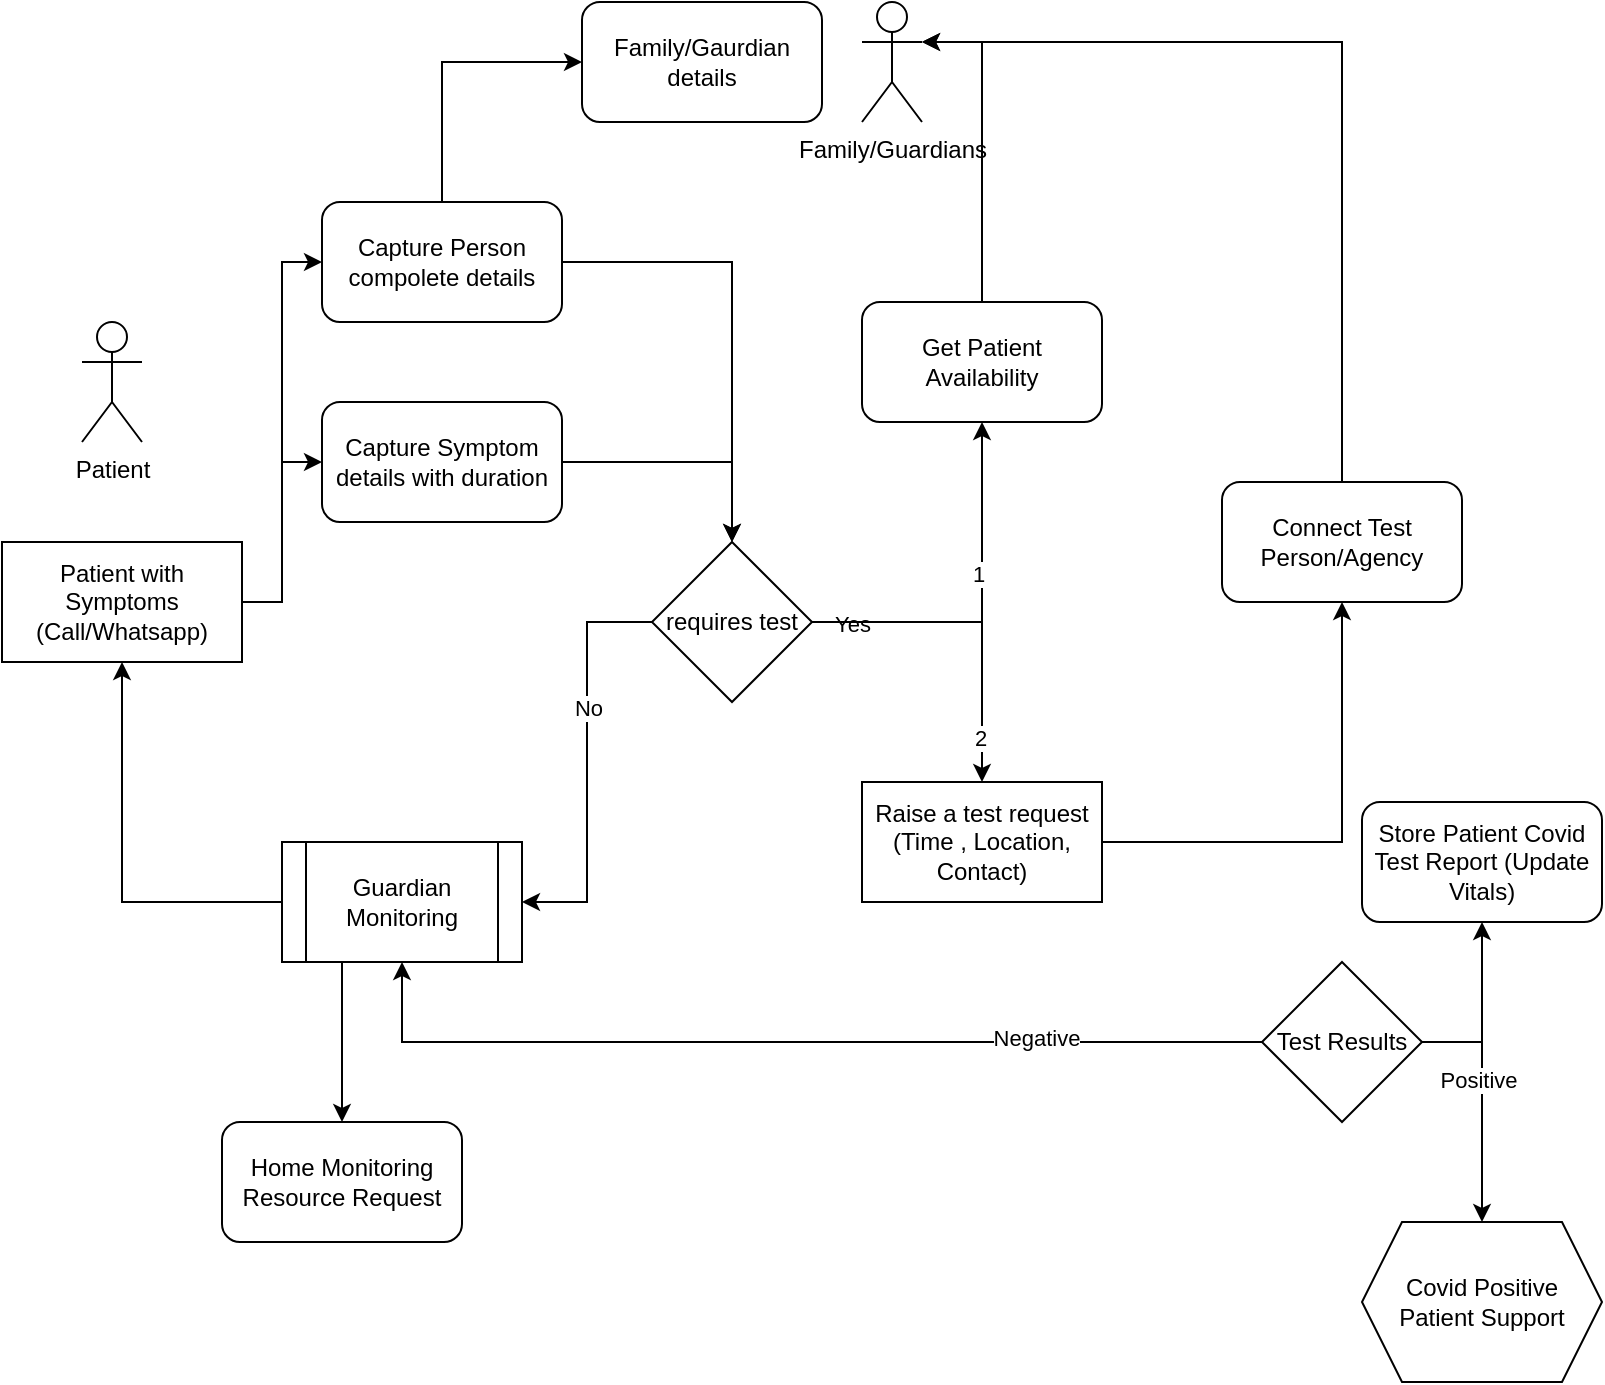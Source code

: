 <mxfile version="14.1.8" type="device"><diagram id="yua1yTeWB7gEBaxsvY1F" name="Page-1"><mxGraphModel dx="1092" dy="494" grid="1" gridSize="10" guides="1" tooltips="1" connect="1" arrows="1" fold="1" page="1" pageScale="1" pageWidth="850" pageHeight="1100" math="0" shadow="0"><root><mxCell id="0"/><mxCell id="1" parent="0"/><mxCell id="qzBA5sKqeL9kmqaulYhn-8" style="edgeStyle=orthogonalEdgeStyle;rounded=0;orthogonalLoop=1;jettySize=auto;html=1;entryX=0;entryY=0.5;entryDx=0;entryDy=0;" parent="1" source="qzBA5sKqeL9kmqaulYhn-1" target="qzBA5sKqeL9kmqaulYhn-6" edge="1"><mxGeometry relative="1" as="geometry"/></mxCell><mxCell id="qzBA5sKqeL9kmqaulYhn-9" style="edgeStyle=orthogonalEdgeStyle;rounded=0;orthogonalLoop=1;jettySize=auto;html=1;entryX=0;entryY=0.5;entryDx=0;entryDy=0;" parent="1" source="qzBA5sKqeL9kmqaulYhn-1" target="qzBA5sKqeL9kmqaulYhn-7" edge="1"><mxGeometry relative="1" as="geometry"/></mxCell><mxCell id="qzBA5sKqeL9kmqaulYhn-1" value="Patient with Symptoms (Call/Whatsapp)" style="rounded=0;whiteSpace=wrap;html=1;" parent="1" vertex="1"><mxGeometry x="40" y="450" width="120" height="60" as="geometry"/></mxCell><mxCell id="qzBA5sKqeL9kmqaulYhn-12" style="edgeStyle=orthogonalEdgeStyle;rounded=0;orthogonalLoop=1;jettySize=auto;html=1;entryX=0.5;entryY=0;entryDx=0;entryDy=0;" parent="1" source="qzBA5sKqeL9kmqaulYhn-6" target="qzBA5sKqeL9kmqaulYhn-11" edge="1"><mxGeometry relative="1" as="geometry"/></mxCell><mxCell id="qzBA5sKqeL9kmqaulYhn-21" style="edgeStyle=orthogonalEdgeStyle;rounded=0;orthogonalLoop=1;jettySize=auto;html=1;entryX=0;entryY=0.5;entryDx=0;entryDy=0;" parent="1" source="qzBA5sKqeL9kmqaulYhn-6" target="qzBA5sKqeL9kmqaulYhn-20" edge="1"><mxGeometry relative="1" as="geometry"><Array as="points"><mxPoint x="260" y="210"/></Array></mxGeometry></mxCell><mxCell id="qzBA5sKqeL9kmqaulYhn-6" value="Capture Person compolete details" style="rounded=1;whiteSpace=wrap;html=1;" parent="1" vertex="1"><mxGeometry x="200" y="280" width="120" height="60" as="geometry"/></mxCell><mxCell id="qzBA5sKqeL9kmqaulYhn-13" style="edgeStyle=orthogonalEdgeStyle;rounded=0;orthogonalLoop=1;jettySize=auto;html=1;entryX=0.5;entryY=0;entryDx=0;entryDy=0;" parent="1" source="qzBA5sKqeL9kmqaulYhn-7" target="qzBA5sKqeL9kmqaulYhn-11" edge="1"><mxGeometry relative="1" as="geometry"/></mxCell><mxCell id="qzBA5sKqeL9kmqaulYhn-7" value="Capture Symptom details with duration" style="rounded=1;whiteSpace=wrap;html=1;" parent="1" vertex="1"><mxGeometry x="200" y="380" width="120" height="60" as="geometry"/></mxCell><mxCell id="qzBA5sKqeL9kmqaulYhn-16" style="edgeStyle=orthogonalEdgeStyle;rounded=0;orthogonalLoop=1;jettySize=auto;html=1;entryX=1;entryY=0.5;entryDx=0;entryDy=0;" parent="1" source="qzBA5sKqeL9kmqaulYhn-11" target="qzBA5sKqeL9kmqaulYhn-15" edge="1"><mxGeometry relative="1" as="geometry"/></mxCell><mxCell id="qzBA5sKqeL9kmqaulYhn-17" value="No" style="edgeLabel;html=1;align=center;verticalAlign=middle;resizable=0;points=[];" parent="qzBA5sKqeL9kmqaulYhn-16" vertex="1" connectable="0"><mxGeometry x="-0.279" relative="1" as="geometry"><mxPoint y="1" as="offset"/></mxGeometry></mxCell><mxCell id="qzBA5sKqeL9kmqaulYhn-22" style="edgeStyle=orthogonalEdgeStyle;rounded=0;orthogonalLoop=1;jettySize=auto;html=1;entryX=0.5;entryY=0;entryDx=0;entryDy=0;" parent="1" source="qzBA5sKqeL9kmqaulYhn-11" target="qzBA5sKqeL9kmqaulYhn-19" edge="1"><mxGeometry relative="1" as="geometry"/></mxCell><mxCell id="qzBA5sKqeL9kmqaulYhn-31" value="Yes" style="edgeLabel;html=1;align=center;verticalAlign=middle;resizable=0;points=[];" parent="qzBA5sKqeL9kmqaulYhn-22" vertex="1" connectable="0"><mxGeometry x="-0.755" y="-1" relative="1" as="geometry"><mxPoint as="offset"/></mxGeometry></mxCell><mxCell id="qzBA5sKqeL9kmqaulYhn-32" value="2" style="edgeLabel;html=1;align=center;verticalAlign=middle;resizable=0;points=[];" parent="qzBA5sKqeL9kmqaulYhn-22" vertex="1" connectable="0"><mxGeometry x="0.729" y="-1" relative="1" as="geometry"><mxPoint as="offset"/></mxGeometry></mxCell><mxCell id="qzBA5sKqeL9kmqaulYhn-34" style="edgeStyle=orthogonalEdgeStyle;rounded=0;orthogonalLoop=1;jettySize=auto;html=1;entryX=0.5;entryY=1;entryDx=0;entryDy=0;" parent="1" source="qzBA5sKqeL9kmqaulYhn-11" target="qzBA5sKqeL9kmqaulYhn-33" edge="1"><mxGeometry relative="1" as="geometry"/></mxCell><mxCell id="qzBA5sKqeL9kmqaulYhn-35" value="1" style="edgeLabel;html=1;align=center;verticalAlign=middle;resizable=0;points=[];" parent="qzBA5sKqeL9kmqaulYhn-34" vertex="1" connectable="0"><mxGeometry x="0.178" y="2" relative="1" as="geometry"><mxPoint as="offset"/></mxGeometry></mxCell><mxCell id="qzBA5sKqeL9kmqaulYhn-11" value="requires test" style="rhombus;whiteSpace=wrap;html=1;" parent="1" vertex="1"><mxGeometry x="365" y="450" width="80" height="80" as="geometry"/></mxCell><mxCell id="qzBA5sKqeL9kmqaulYhn-18" style="edgeStyle=orthogonalEdgeStyle;rounded=0;orthogonalLoop=1;jettySize=auto;html=1;entryX=0.5;entryY=1;entryDx=0;entryDy=0;exitX=0;exitY=0.5;exitDx=0;exitDy=0;" parent="1" source="qzBA5sKqeL9kmqaulYhn-15" target="qzBA5sKqeL9kmqaulYhn-1" edge="1"><mxGeometry relative="1" as="geometry"/></mxCell><mxCell id="gMhPnGjyGCRYJE9Cvkim-2" style="edgeStyle=orthogonalEdgeStyle;rounded=0;orthogonalLoop=1;jettySize=auto;html=1;entryX=0.5;entryY=0;entryDx=0;entryDy=0;exitX=0.25;exitY=1;exitDx=0;exitDy=0;" edge="1" parent="1" source="qzBA5sKqeL9kmqaulYhn-15" target="gMhPnGjyGCRYJE9Cvkim-1"><mxGeometry relative="1" as="geometry"/></mxCell><mxCell id="qzBA5sKqeL9kmqaulYhn-15" value="Guardian Monitoring" style="shape=process;whiteSpace=wrap;html=1;backgroundOutline=1;" parent="1" vertex="1"><mxGeometry x="180" y="600" width="120" height="60" as="geometry"/></mxCell><mxCell id="qzBA5sKqeL9kmqaulYhn-39" style="edgeStyle=orthogonalEdgeStyle;rounded=0;orthogonalLoop=1;jettySize=auto;html=1;" parent="1" source="qzBA5sKqeL9kmqaulYhn-19" target="qzBA5sKqeL9kmqaulYhn-38" edge="1"><mxGeometry relative="1" as="geometry"/></mxCell><mxCell id="qzBA5sKqeL9kmqaulYhn-19" value="Raise a test request&lt;br&gt;(Time , Location, Contact)" style="rounded=0;whiteSpace=wrap;html=1;" parent="1" vertex="1"><mxGeometry x="470" y="570" width="120" height="60" as="geometry"/></mxCell><mxCell id="qzBA5sKqeL9kmqaulYhn-20" value="Family/Gaurdian details" style="rounded=1;whiteSpace=wrap;html=1;" parent="1" vertex="1"><mxGeometry x="330" y="180" width="120" height="60" as="geometry"/></mxCell><mxCell id="qzBA5sKqeL9kmqaulYhn-23" value="Patient" style="shape=umlActor;verticalLabelPosition=bottom;verticalAlign=top;html=1;outlineConnect=0;" parent="1" vertex="1"><mxGeometry x="80" y="340" width="30" height="60" as="geometry"/></mxCell><mxCell id="qzBA5sKqeL9kmqaulYhn-24" value="Family/Guardians" style="shape=umlActor;verticalLabelPosition=bottom;verticalAlign=top;html=1;outlineConnect=0;" parent="1" vertex="1"><mxGeometry x="470" y="180" width="30" height="60" as="geometry"/></mxCell><mxCell id="qzBA5sKqeL9kmqaulYhn-37" style="edgeStyle=orthogonalEdgeStyle;rounded=0;orthogonalLoop=1;jettySize=auto;html=1;" parent="1" source="qzBA5sKqeL9kmqaulYhn-33" target="qzBA5sKqeL9kmqaulYhn-24" edge="1"><mxGeometry relative="1" as="geometry"><mxPoint x="510" y="200" as="targetPoint"/><Array as="points"><mxPoint x="530" y="200"/></Array></mxGeometry></mxCell><mxCell id="qzBA5sKqeL9kmqaulYhn-33" value="Get Patient Availability" style="rounded=1;whiteSpace=wrap;html=1;" parent="1" vertex="1"><mxGeometry x="470" y="330" width="120" height="60" as="geometry"/></mxCell><mxCell id="qzBA5sKqeL9kmqaulYhn-40" style="edgeStyle=orthogonalEdgeStyle;rounded=0;orthogonalLoop=1;jettySize=auto;html=1;entryX=1;entryY=0.333;entryDx=0;entryDy=0;entryPerimeter=0;" parent="1" source="qzBA5sKqeL9kmqaulYhn-38" target="qzBA5sKqeL9kmqaulYhn-24" edge="1"><mxGeometry relative="1" as="geometry"><Array as="points"><mxPoint x="710" y="200"/></Array></mxGeometry></mxCell><mxCell id="qzBA5sKqeL9kmqaulYhn-38" value="Connect Test Person/Agency" style="rounded=1;whiteSpace=wrap;html=1;" parent="1" vertex="1"><mxGeometry x="650" y="420" width="120" height="60" as="geometry"/></mxCell><mxCell id="qzBA5sKqeL9kmqaulYhn-42" style="edgeStyle=orthogonalEdgeStyle;rounded=0;orthogonalLoop=1;jettySize=auto;html=1;entryX=0.5;entryY=1;entryDx=0;entryDy=0;" parent="1" source="qzBA5sKqeL9kmqaulYhn-41" target="qzBA5sKqeL9kmqaulYhn-15" edge="1"><mxGeometry relative="1" as="geometry"/></mxCell><mxCell id="qzBA5sKqeL9kmqaulYhn-43" value="Negative" style="edgeLabel;html=1;align=center;verticalAlign=middle;resizable=0;points=[];" parent="qzBA5sKqeL9kmqaulYhn-42" vertex="1" connectable="0"><mxGeometry x="-0.52" y="-2" relative="1" as="geometry"><mxPoint as="offset"/></mxGeometry></mxCell><mxCell id="qzBA5sKqeL9kmqaulYhn-47" style="edgeStyle=orthogonalEdgeStyle;rounded=0;orthogonalLoop=1;jettySize=auto;html=1;entryX=0.5;entryY=0;entryDx=0;entryDy=0;" parent="1" source="qzBA5sKqeL9kmqaulYhn-41" target="qzBA5sKqeL9kmqaulYhn-46" edge="1"><mxGeometry relative="1" as="geometry"><Array as="points"><mxPoint x="780" y="700"/></Array></mxGeometry></mxCell><mxCell id="qzBA5sKqeL9kmqaulYhn-48" value="Positive" style="edgeLabel;html=1;align=center;verticalAlign=middle;resizable=0;points=[];" parent="qzBA5sKqeL9kmqaulYhn-47" vertex="1" connectable="0"><mxGeometry x="-0.183" y="-2" relative="1" as="geometry"><mxPoint as="offset"/></mxGeometry></mxCell><mxCell id="gMhPnGjyGCRYJE9Cvkim-4" style="edgeStyle=orthogonalEdgeStyle;rounded=0;orthogonalLoop=1;jettySize=auto;html=1;entryX=0.5;entryY=1;entryDx=0;entryDy=0;" edge="1" parent="1" source="qzBA5sKqeL9kmqaulYhn-41" target="gMhPnGjyGCRYJE9Cvkim-3"><mxGeometry relative="1" as="geometry"><Array as="points"><mxPoint x="780" y="700"/></Array></mxGeometry></mxCell><mxCell id="qzBA5sKqeL9kmqaulYhn-41" value="Test Results" style="rhombus;whiteSpace=wrap;html=1;" parent="1" vertex="1"><mxGeometry x="670" y="660" width="80" height="80" as="geometry"/></mxCell><mxCell id="qzBA5sKqeL9kmqaulYhn-46" value="Covid Positive &lt;br&gt;Patient Support" style="shape=hexagon;perimeter=hexagonPerimeter2;whiteSpace=wrap;html=1;fixedSize=1;" parent="1" vertex="1"><mxGeometry x="720" y="790" width="120" height="80" as="geometry"/></mxCell><mxCell id="gMhPnGjyGCRYJE9Cvkim-1" value="Home Monitoring Resource Request" style="rounded=1;whiteSpace=wrap;html=1;" vertex="1" parent="1"><mxGeometry x="150" y="740" width="120" height="60" as="geometry"/></mxCell><mxCell id="gMhPnGjyGCRYJE9Cvkim-3" value="Store Patient Covid Test Report (Update Vitals)" style="rounded=1;whiteSpace=wrap;html=1;" vertex="1" parent="1"><mxGeometry x="720" y="580" width="120" height="60" as="geometry"/></mxCell></root></mxGraphModel></diagram></mxfile>